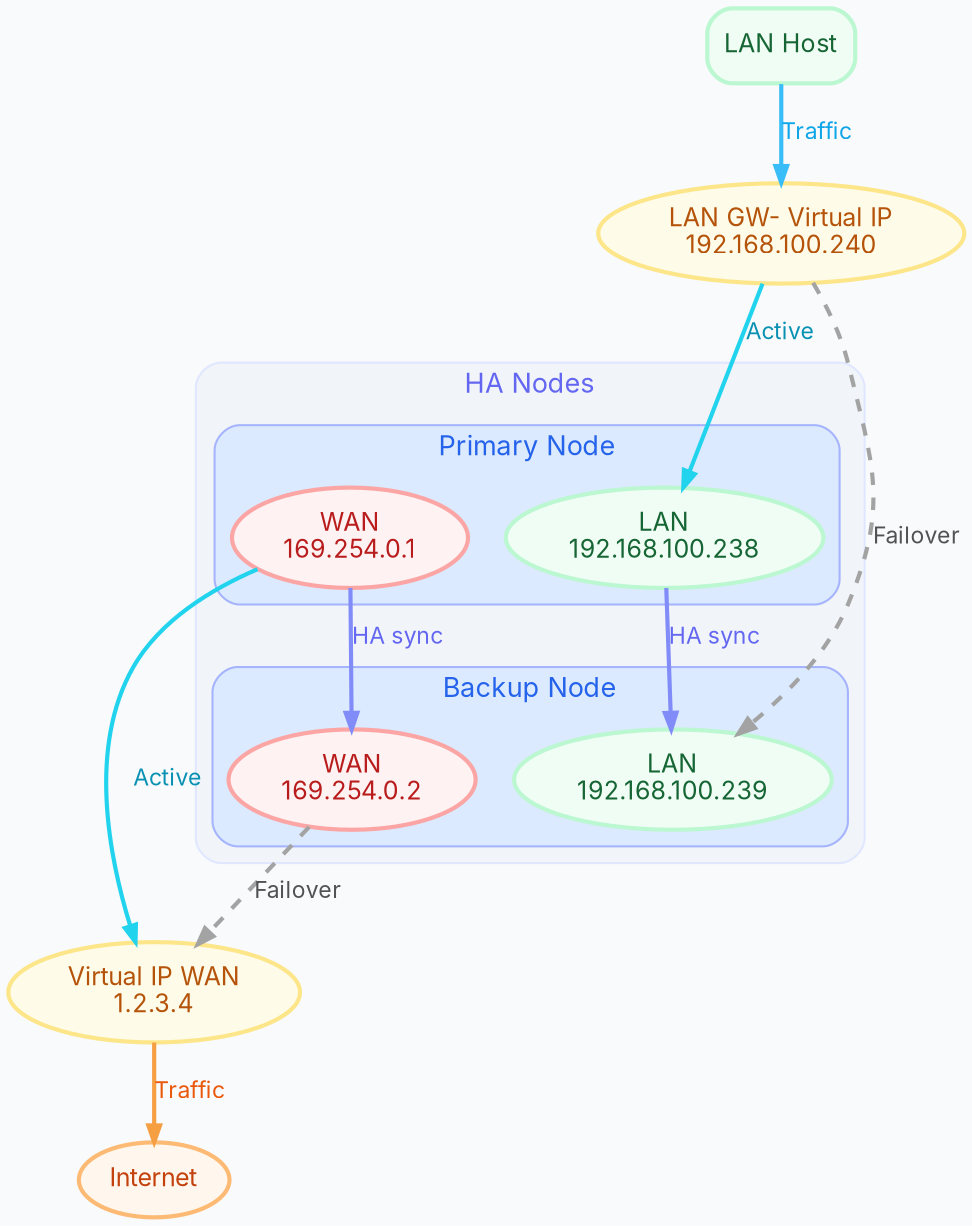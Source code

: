 digraph HA_Connectivity {
    rankdir=TB;
    bgcolor="#f8fafc"; // Tailwind slate-50
    fontname="Inter";
    fontsize=12;

    node [
        shape=box,
        style="filled,rounded",
        fontname="Inter",
        fontsize=12,
        color="#e5e7eb", // Tailwind gray-200
        fillcolor="#f1f5f9", // Tailwind slate-100
        penwidth=2
    ];

    edge [
        fontname="Inter",
        fontsize=11,
        color="#94a3b8", // Tailwind slate-400
        arrowsize=0.8,
        penwidth=2
    ];

    // 1) Hosts in LAN (top)
    { rank=source; LANHost }

    // 2) Virtual IP LAN
    { rank=1; VirtualIP_LAN }

    // 3) HA Nodes
    subgraph cluster_ha_nodes {
        label = "HA Nodes";
        style = "filled,rounded";
        color = "#e0e7ff"; // Tailwind indigo-100
        fillcolor = "#f1f5f9"; // Tailwind slate-100
        fontcolor = "#6366f1"; // Tailwind indigo-500
        fontsize=13;

        subgraph cluster_primary {
            label = "Primary Node";
            color = "#a5b4fc"; // Tailwind indigo-300
            fillcolor = "#dbeafe"; // Tailwind blue-100
            style = "filled,rounded";
            fontcolor = "#2563eb"; // Tailwind blue-600
            PrimaryLAN [label="LAN\n192.168.100.238", shape=ellipse, color="#bbf7d0", fillcolor="#f0fdf4", fontcolor="#166534"]; // Tailwind green
            PrimaryWAN [label="WAN\n169.254.0.1", shape=ellipse, color="#fca5a5", fillcolor="#fef2f2", fontcolor="#b91c1c"]; // Tailwind red
        }

        subgraph cluster_backup {
            label = "Backup Node";
            color = "#a5b4fc";
            fillcolor = "#dbeafe";
            style = "filled,rounded";
            fontcolor = "#2563eb";
            BackupLAN [label="LAN\n192.168.100.239", shape=ellipse, color="#bbf7d0", fillcolor="#f0fdf4", fontcolor="#166534"];
            BackupWAN [label="WAN\n169.254.0.2", shape=ellipse, color="#fca5a5", fillcolor="#fef2f2", fontcolor="#b91c1c"];
        }

        { rank=2; PrimaryLAN; BackupLAN; PrimaryWAN; BackupWAN }
    }

    // 4) Virtual IP WAN
    { rank=3; VirtualIP_WAN }

    // 5) Internet (bottom)
    { rank=sink; Internet }

    // EXTRA NODE DEFINITIONS
    VirtualIP_LAN [label="LAN GW- Virtual IP\n192.168.100.240", shape=ellipse, color="#fde68a", fillcolor="#fefce8", fontcolor="#b45309"]; // Tailwind yellow
    VirtualIP_WAN [label="Virtual IP WAN\n1.2.3.4", shape=ellipse, color="#fde68a", fillcolor="#fefce8", fontcolor="#b45309"];
    LANHost [label="LAN Host", color="#bbf7d0", fillcolor="#f0fdf4", fontcolor="#166534"];
    Internet [label="Internet", shape=ellipse, color="#fdba74", fillcolor="#fff7ed", fontcolor="#c2410c"]; // Tailwind orange

    // EDGES
    LANHost -> VirtualIP_LAN [label="Traffic", color="#38bdf8", fontcolor="#0ea5e9"]; // Tailwind sky
    VirtualIP_LAN -> PrimaryLAN [label="Active", color="#22d3ee", fontcolor="#0891b2"]; // Tailwind cyan
    VirtualIP_LAN -> BackupLAN [label="Failover", style=dashed, color="#a3a3a3", fontcolor="#525252"]; // Tailwind neutral
    PrimaryWAN -> VirtualIP_WAN [label="Active", color="#22d3ee", fontcolor="#0891b2"];
    BackupWAN -> VirtualIP_WAN [label="Failover", style=dashed, color="#a3a3a3", fontcolor="#525252"];
    VirtualIP_WAN -> Internet [label="Traffic", color="#f59e42", fontcolor="#ea580c"]; // Tailwind orange
    PrimaryLAN -> BackupLAN [label="HA sync", color="#818cf8", fontcolor="#6366f1"]; // Tailwind indigo
    PrimaryWAN -> BackupWAN [label="HA sync", color="#818cf8", fontcolor="#6366f1"];
}
